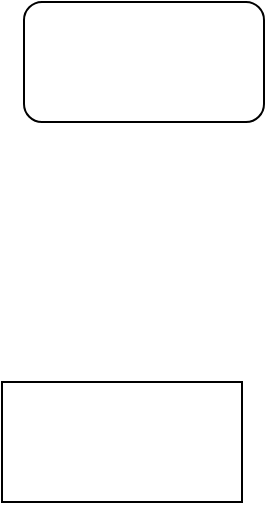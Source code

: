 <mxfile version="14.0.1" type="github">
  <diagram id="AGP9F8rlxNALws4wJasO" name="Page-1">
    <mxGraphModel dx="1108" dy="486" grid="1" gridSize="10" guides="1" tooltips="1" connect="1" arrows="1" fold="1" page="1" pageScale="1" pageWidth="850" pageHeight="1100" math="0" shadow="0">
      <root>
        <mxCell id="0" />
        <mxCell id="1" parent="0" />
        <mxCell id="aiAsCBEwGyQ3Mlu315zK-1" value="" style="rounded=0;whiteSpace=wrap;html=1;" vertex="1" parent="1">
          <mxGeometry x="140" y="220" width="120" height="60" as="geometry" />
        </mxCell>
        <mxCell id="aiAsCBEwGyQ3Mlu315zK-2" value="" style="rounded=1;whiteSpace=wrap;html=1;" vertex="1" parent="1">
          <mxGeometry x="151" y="30" width="120" height="60" as="geometry" />
        </mxCell>
      </root>
    </mxGraphModel>
  </diagram>
</mxfile>
